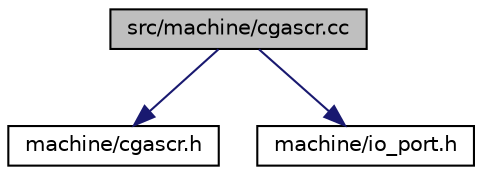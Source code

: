 digraph "src/machine/cgascr.cc"
{
  bgcolor="transparent";
  edge [fontname="Helvetica",fontsize="10",labelfontname="Helvetica",labelfontsize="10"];
  node [fontname="Helvetica",fontsize="10",shape=record];
  Node1 [label="src/machine/cgascr.cc",height=0.2,width=0.4,color="black", fillcolor="grey75", style="filled", fontcolor="black"];
  Node1 -> Node2 [color="midnightblue",fontsize="10",style="solid",fontname="Helvetica"];
  Node2 [label="machine/cgascr.h",height=0.2,width=0.4,color="black",URL="$cgascr_8h.html"];
  Node1 -> Node3 [color="midnightblue",fontsize="10",style="solid",fontname="Helvetica"];
  Node3 [label="machine/io_port.h",height=0.2,width=0.4,color="black",URL="$io__port_8h.html"];
}
